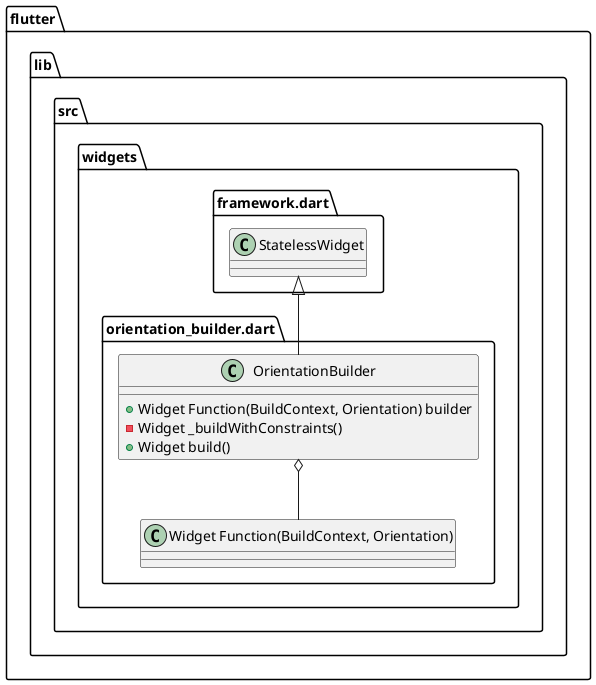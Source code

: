 @startuml
set namespaceSeparator ::

class "flutter::lib::src::widgets::orientation_builder.dart::OrientationBuilder" {
  +Widget Function(BuildContext, Orientation) builder
  -Widget _buildWithConstraints()
  +Widget build()
}

"flutter::lib::src::widgets::orientation_builder.dart::OrientationBuilder" o-- "flutter::lib::src::widgets::orientation_builder.dart::Widget Function(BuildContext, Orientation)"
"flutter::lib::src::widgets::framework.dart::StatelessWidget" <|-- "flutter::lib::src::widgets::orientation_builder.dart::OrientationBuilder"


@enduml